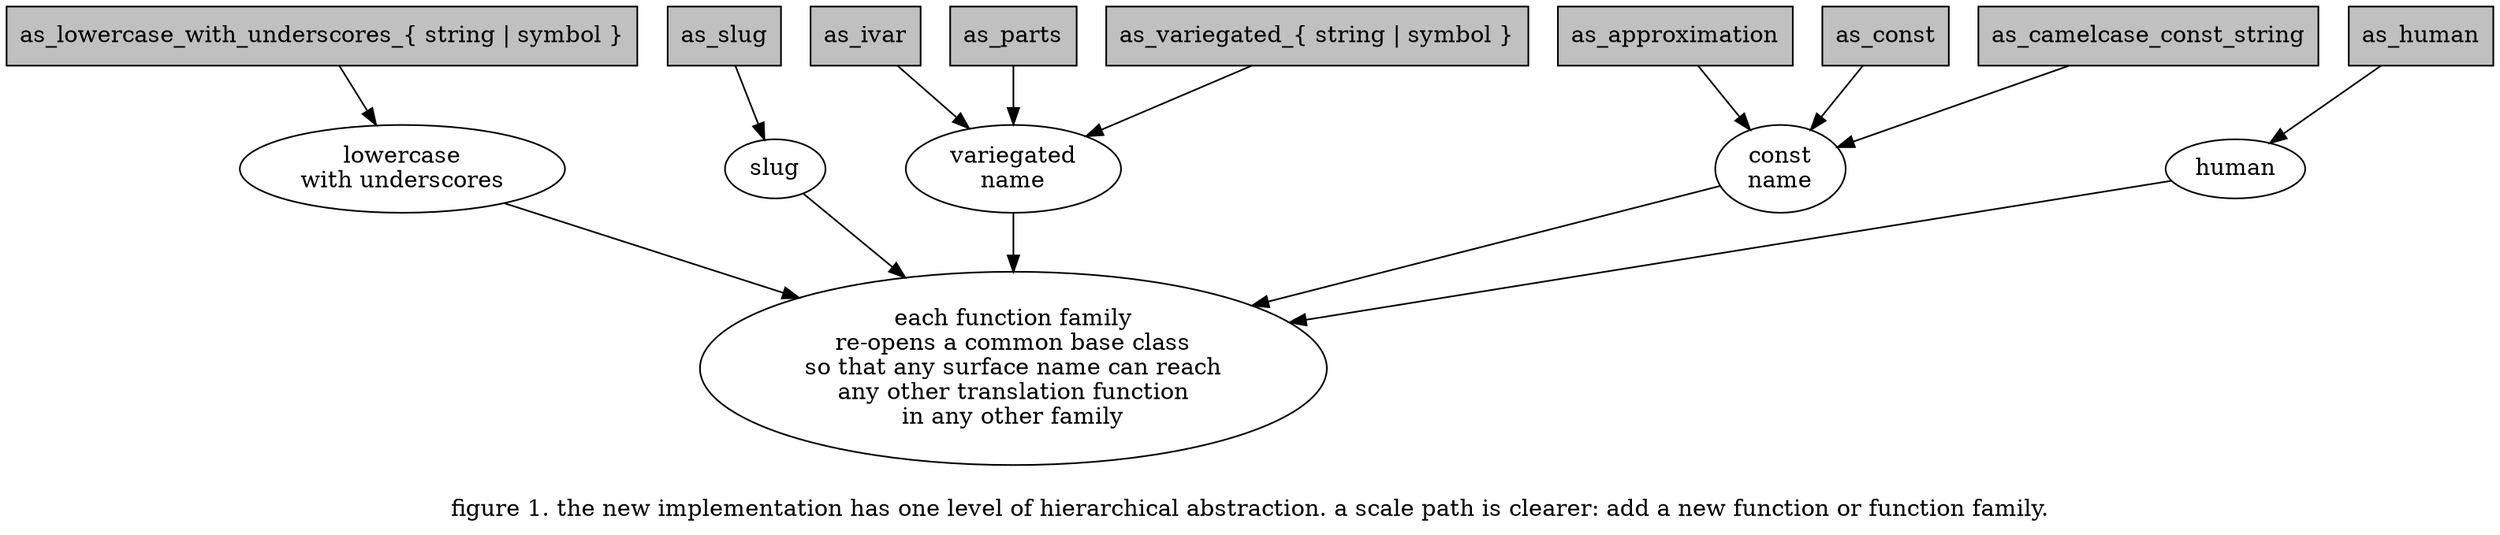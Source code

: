 digraph g {

label = "\nfigure 1. \
the new implementation has one level of hierarchical abstraction. \
a scale path is clearer: add a new function or function family."

node [style="filled" shape="rect" fillcolor="grey"]

as_approximation->const_name
as_const->const_name
as_camelcase_const_string->const_name

const_name->common
const_name [label="const\nname" style="normal" shape="oval" ]




as_lowercase_with_underscores_x->LwU
as_lowercase_with_underscores_x [label="as_lowercase_with_underscores_{ string | symbol }"]

LwU->common
LwU [label="lowercase\nwith underscores" style="normal" shape="oval"]




as_slug->slug
slug->common
slug [style="normal" shape="oval"]




as_ivar->variegated_name
as_parts->variegated_name

as_variegated_x->variegated_name
as_variegated_x [ label="as_variegated_{ string | symbol }" ]


variegated_name->common
variegated_name [label="variegated\nname" style="normal" shape="oval"]



as_human->human
human->common
human [style="normal" shape="oval"]


common [label="each function family\nre-opens a common base class
so that any surface name can reach\nany other translation function
in any other family\n" style="normal" shape="oval" ]


}
